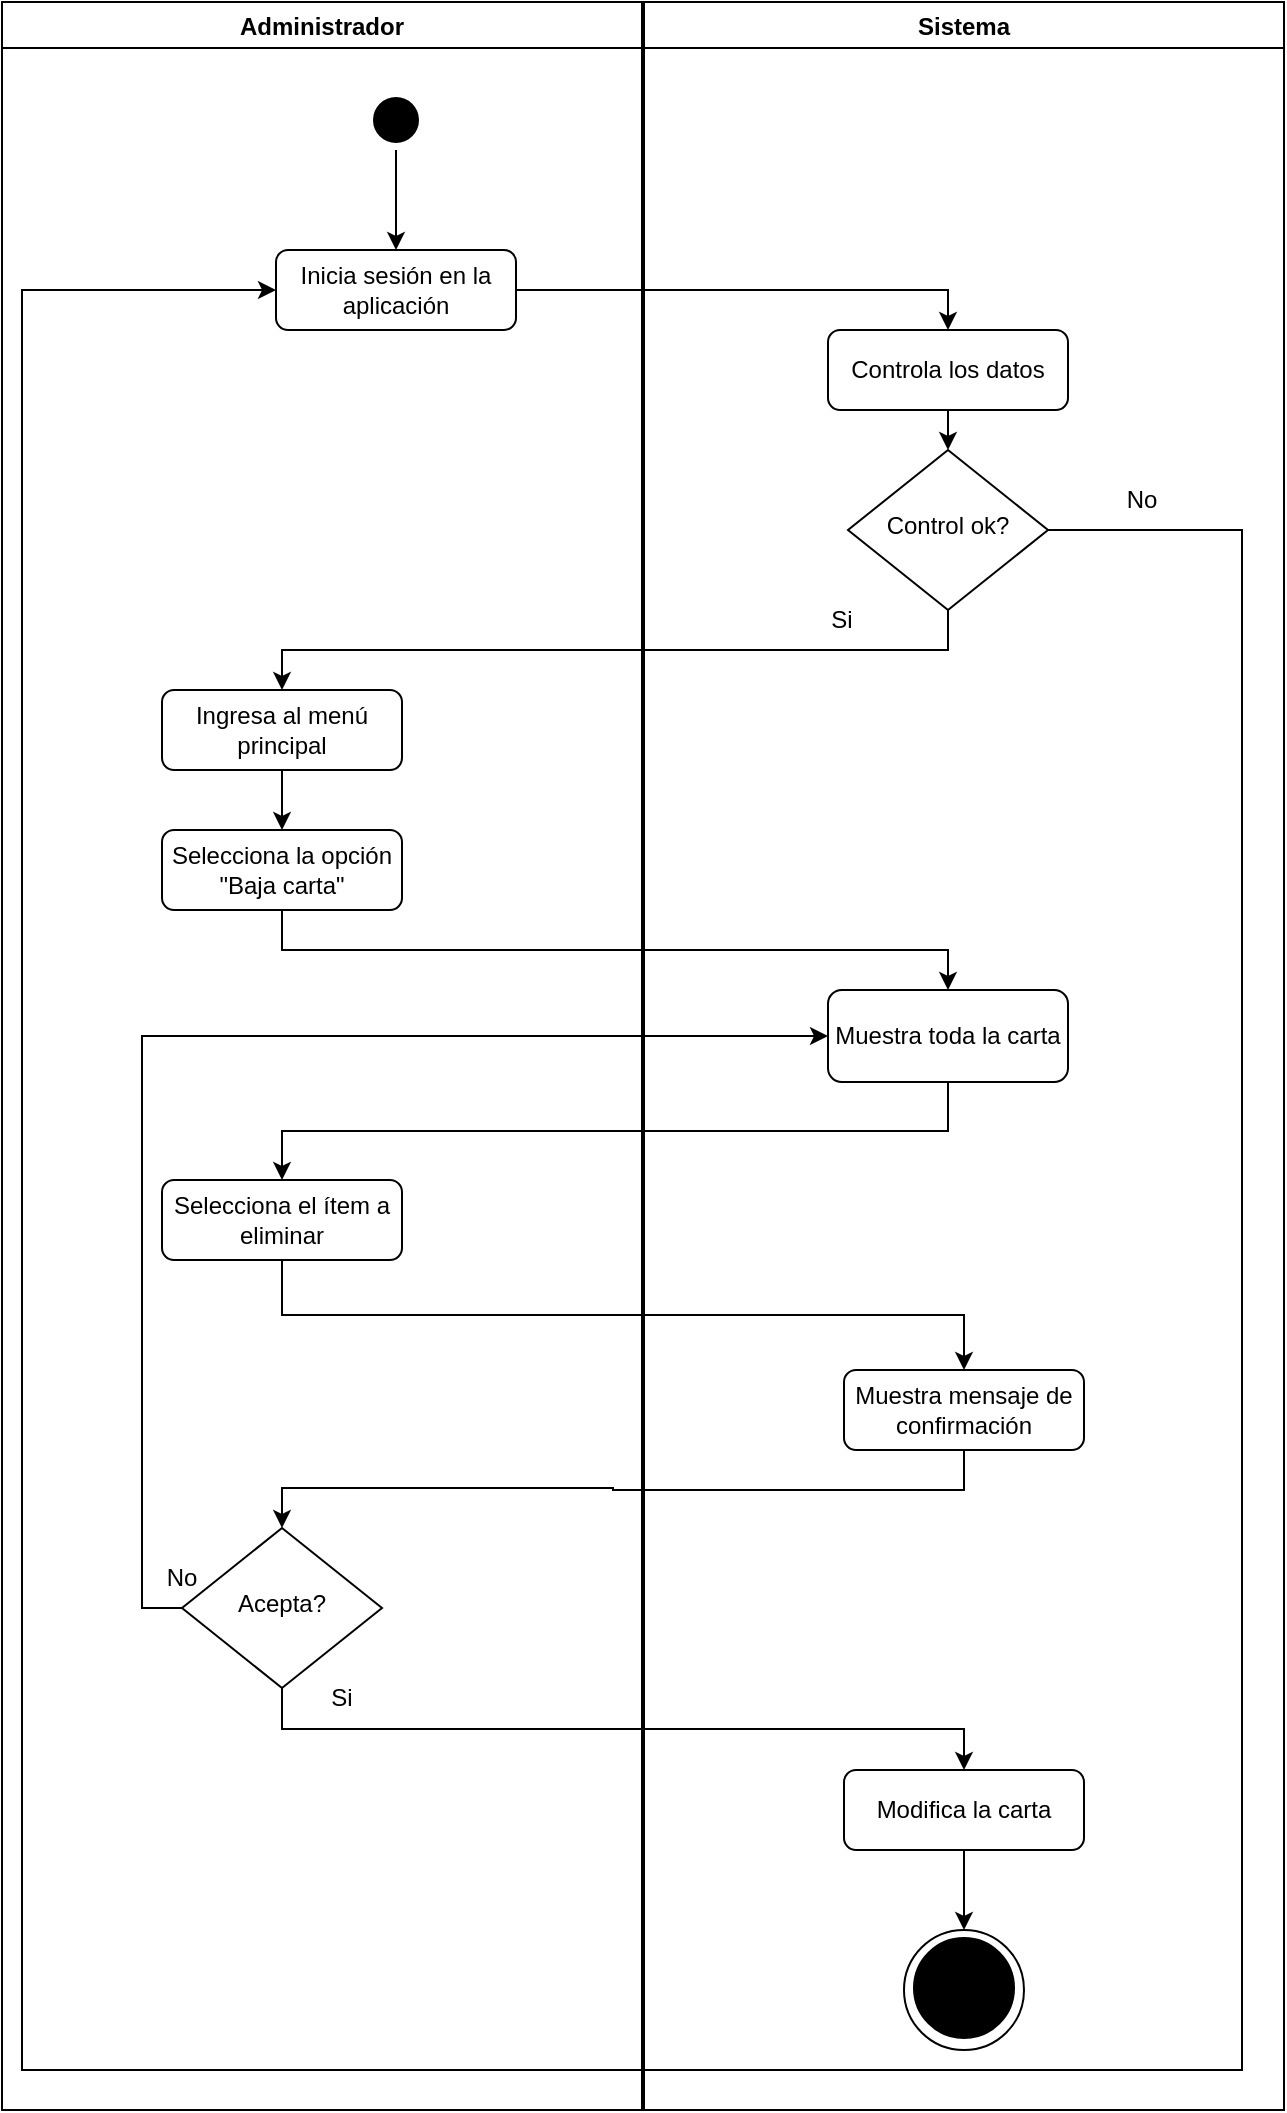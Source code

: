 <mxfile version="24.7.17">
  <diagram name="Página-1" id="aQwT2njNyb8c0mF089h3">
    <mxGraphModel dx="1035" dy="1785" grid="1" gridSize="10" guides="1" tooltips="1" connect="1" arrows="1" fold="1" page="1" pageScale="1" pageWidth="827" pageHeight="1169" math="0" shadow="0">
      <root>
        <mxCell id="0" />
        <mxCell id="1" parent="0" />
        <mxCell id="UhJz3QDpEwgQe15Lkxdn-58" style="edgeStyle=orthogonalEdgeStyle;rounded=0;orthogonalLoop=1;jettySize=auto;html=1;exitX=1;exitY=0.5;exitDx=0;exitDy=0;entryX=0.5;entryY=0;entryDx=0;entryDy=0;" edge="1" parent="1" source="UhJz3QDpEwgQe15Lkxdn-2" target="UhJz3QDpEwgQe15Lkxdn-57">
          <mxGeometry relative="1" as="geometry" />
        </mxCell>
        <mxCell id="UhJz3QDpEwgQe15Lkxdn-2" value="Inicia sesión en la aplicación" style="rounded=1;whiteSpace=wrap;html=1;fontSize=12;glass=0;strokeWidth=1;shadow=0;" vertex="1" parent="1">
          <mxGeometry x="137" y="80" width="120" height="40" as="geometry" />
        </mxCell>
        <mxCell id="UhJz3QDpEwgQe15Lkxdn-53" style="edgeStyle=orthogonalEdgeStyle;rounded=0;orthogonalLoop=1;jettySize=auto;html=1;exitX=0.5;exitY=1;exitDx=0;exitDy=0;entryX=0.5;entryY=0;entryDx=0;entryDy=0;" edge="1" parent="1" source="UhJz3QDpEwgQe15Lkxdn-54" target="UhJz3QDpEwgQe15Lkxdn-2">
          <mxGeometry relative="1" as="geometry" />
        </mxCell>
        <mxCell id="UhJz3QDpEwgQe15Lkxdn-55" value="Administrador" style="swimlane;" vertex="1" parent="1">
          <mxGeometry y="-44" width="320" height="1054" as="geometry" />
        </mxCell>
        <mxCell id="UhJz3QDpEwgQe15Lkxdn-54" value="" style="ellipse;html=1;shape=startState;fillColor=#000000;strokeColor=#000000;" vertex="1" parent="UhJz3QDpEwgQe15Lkxdn-55">
          <mxGeometry x="182" y="44" width="30" height="30" as="geometry" />
        </mxCell>
        <mxCell id="UhJz3QDpEwgQe15Lkxdn-12" value="Ingresa al menú principal" style="rounded=1;whiteSpace=wrap;html=1;fontSize=12;glass=0;strokeWidth=1;shadow=0;" vertex="1" parent="UhJz3QDpEwgQe15Lkxdn-55">
          <mxGeometry x="80" y="344" width="120" height="40" as="geometry" />
        </mxCell>
        <mxCell id="UhJz3QDpEwgQe15Lkxdn-14" value="Selecciona la opción &quot;Baja carta&quot;" style="rounded=1;whiteSpace=wrap;html=1;fontSize=12;glass=0;strokeWidth=1;shadow=0;" vertex="1" parent="UhJz3QDpEwgQe15Lkxdn-55">
          <mxGeometry x="80" y="414" width="120" height="40" as="geometry" />
        </mxCell>
        <mxCell id="UhJz3QDpEwgQe15Lkxdn-11" style="edgeStyle=orthogonalEdgeStyle;rounded=0;orthogonalLoop=1;jettySize=auto;html=1;exitX=0.5;exitY=1;exitDx=0;exitDy=0;entryX=0.5;entryY=0;entryDx=0;entryDy=0;" edge="1" parent="UhJz3QDpEwgQe15Lkxdn-55" source="UhJz3QDpEwgQe15Lkxdn-12" target="UhJz3QDpEwgQe15Lkxdn-14">
          <mxGeometry relative="1" as="geometry" />
        </mxCell>
        <mxCell id="UhJz3QDpEwgQe15Lkxdn-64" value="Selecciona el ítem a eliminar" style="rounded=1;whiteSpace=wrap;html=1;fontSize=12;glass=0;strokeWidth=1;shadow=0;" vertex="1" parent="UhJz3QDpEwgQe15Lkxdn-55">
          <mxGeometry x="80" y="589" width="120" height="40" as="geometry" />
        </mxCell>
        <mxCell id="UhJz3QDpEwgQe15Lkxdn-92" value="Acepta?" style="rhombus;whiteSpace=wrap;html=1;shadow=0;fontFamily=Helvetica;fontSize=12;align=center;strokeWidth=1;spacing=6;spacingTop=-4;" vertex="1" parent="UhJz3QDpEwgQe15Lkxdn-55">
          <mxGeometry x="90" y="763" width="100" height="80" as="geometry" />
        </mxCell>
        <mxCell id="UhJz3QDpEwgQe15Lkxdn-99" value="No" style="text;html=1;align=center;verticalAlign=middle;whiteSpace=wrap;rounded=0;" vertex="1" parent="UhJz3QDpEwgQe15Lkxdn-55">
          <mxGeometry x="60" y="773" width="60" height="30" as="geometry" />
        </mxCell>
        <mxCell id="UhJz3QDpEwgQe15Lkxdn-98" value="Si" style="text;html=1;align=center;verticalAlign=middle;whiteSpace=wrap;rounded=0;" vertex="1" parent="UhJz3QDpEwgQe15Lkxdn-55">
          <mxGeometry x="140" y="833" width="60" height="30" as="geometry" />
        </mxCell>
        <mxCell id="UhJz3QDpEwgQe15Lkxdn-56" value="Sistema" style="swimlane;" vertex="1" parent="1">
          <mxGeometry x="321" y="-44" width="320" height="1054" as="geometry" />
        </mxCell>
        <mxCell id="UhJz3QDpEwgQe15Lkxdn-61" style="edgeStyle=orthogonalEdgeStyle;rounded=0;orthogonalLoop=1;jettySize=auto;html=1;exitX=0.5;exitY=1;exitDx=0;exitDy=0;entryX=0.5;entryY=0;entryDx=0;entryDy=0;" edge="1" parent="UhJz3QDpEwgQe15Lkxdn-56" source="UhJz3QDpEwgQe15Lkxdn-57" target="UhJz3QDpEwgQe15Lkxdn-5">
          <mxGeometry relative="1" as="geometry" />
        </mxCell>
        <mxCell id="UhJz3QDpEwgQe15Lkxdn-57" value="Controla los datos" style="rounded=1;whiteSpace=wrap;html=1;fontSize=12;glass=0;strokeWidth=1;shadow=0;" vertex="1" parent="UhJz3QDpEwgQe15Lkxdn-56">
          <mxGeometry x="92" y="164" width="120" height="40" as="geometry" />
        </mxCell>
        <mxCell id="UhJz3QDpEwgQe15Lkxdn-5" value="Control ok?" style="rhombus;whiteSpace=wrap;html=1;shadow=0;fontFamily=Helvetica;fontSize=12;align=center;strokeWidth=1;spacing=6;spacingTop=-4;" vertex="1" parent="UhJz3QDpEwgQe15Lkxdn-56">
          <mxGeometry x="102" y="224" width="100" height="80" as="geometry" />
        </mxCell>
        <mxCell id="UhJz3QDpEwgQe15Lkxdn-60" value="No" style="text;html=1;align=center;verticalAlign=middle;whiteSpace=wrap;rounded=0;" vertex="1" parent="UhJz3QDpEwgQe15Lkxdn-56">
          <mxGeometry x="219" y="234" width="60" height="30" as="geometry" />
        </mxCell>
        <mxCell id="UhJz3QDpEwgQe15Lkxdn-63" value="Si" style="text;html=1;align=center;verticalAlign=middle;whiteSpace=wrap;rounded=0;" vertex="1" parent="UhJz3QDpEwgQe15Lkxdn-56">
          <mxGeometry x="69" y="294" width="60" height="30" as="geometry" />
        </mxCell>
        <mxCell id="UhJz3QDpEwgQe15Lkxdn-16" value="Muestra toda la carta" style="rounded=1;whiteSpace=wrap;html=1;fontSize=12;glass=0;strokeWidth=1;shadow=0;" vertex="1" parent="UhJz3QDpEwgQe15Lkxdn-56">
          <mxGeometry x="92" y="494" width="120" height="46" as="geometry" />
        </mxCell>
        <mxCell id="UhJz3QDpEwgQe15Lkxdn-77" value="Muestra mensaje de confirmación" style="rounded=1;whiteSpace=wrap;html=1;fontSize=12;glass=0;strokeWidth=1;shadow=0;" vertex="1" parent="UhJz3QDpEwgQe15Lkxdn-56">
          <mxGeometry x="100" y="684" width="120" height="40" as="geometry" />
        </mxCell>
        <mxCell id="UhJz3QDpEwgQe15Lkxdn-96" value="Modifica la carta" style="rounded=1;whiteSpace=wrap;html=1;fontSize=12;glass=0;strokeWidth=1;shadow=0;" vertex="1" parent="UhJz3QDpEwgQe15Lkxdn-56">
          <mxGeometry x="100" y="884" width="120" height="40" as="geometry" />
        </mxCell>
        <mxCell id="UhJz3QDpEwgQe15Lkxdn-51" value="" style="ellipse;whiteSpace=wrap;html=1;aspect=fixed;fillStyle=auto;" vertex="1" parent="UhJz3QDpEwgQe15Lkxdn-56">
          <mxGeometry x="130" y="964" width="60" height="60" as="geometry" />
        </mxCell>
        <mxCell id="UhJz3QDpEwgQe15Lkxdn-52" value="Fin" style="ellipse;whiteSpace=wrap;html=1;aspect=fixed;fillStyle=solid;fillColor=#000000;" vertex="1" parent="UhJz3QDpEwgQe15Lkxdn-56">
          <mxGeometry x="135" y="968" width="50" height="50" as="geometry" />
        </mxCell>
        <mxCell id="UhJz3QDpEwgQe15Lkxdn-100" style="edgeStyle=orthogonalEdgeStyle;rounded=0;orthogonalLoop=1;jettySize=auto;html=1;exitX=0.5;exitY=1;exitDx=0;exitDy=0;entryX=0.5;entryY=0;entryDx=0;entryDy=0;" edge="1" parent="UhJz3QDpEwgQe15Lkxdn-56" source="UhJz3QDpEwgQe15Lkxdn-96" target="UhJz3QDpEwgQe15Lkxdn-51">
          <mxGeometry relative="1" as="geometry" />
        </mxCell>
        <mxCell id="UhJz3QDpEwgQe15Lkxdn-59" style="edgeStyle=orthogonalEdgeStyle;rounded=0;orthogonalLoop=1;jettySize=auto;html=1;exitX=1;exitY=0.5;exitDx=0;exitDy=0;entryX=0;entryY=0.5;entryDx=0;entryDy=0;" edge="1" parent="1" source="UhJz3QDpEwgQe15Lkxdn-5" target="UhJz3QDpEwgQe15Lkxdn-2">
          <mxGeometry relative="1" as="geometry">
            <mxPoint x="610" y="350" as="targetPoint" />
            <Array as="points">
              <mxPoint x="620" y="220" />
              <mxPoint x="620" y="990" />
              <mxPoint x="10" y="990" />
              <mxPoint x="10" y="100" />
            </Array>
          </mxGeometry>
        </mxCell>
        <mxCell id="UhJz3QDpEwgQe15Lkxdn-62" style="edgeStyle=orthogonalEdgeStyle;rounded=0;orthogonalLoop=1;jettySize=auto;html=1;exitX=0.5;exitY=1;exitDx=0;exitDy=0;entryX=0.5;entryY=0;entryDx=0;entryDy=0;" edge="1" parent="1" source="UhJz3QDpEwgQe15Lkxdn-5" target="UhJz3QDpEwgQe15Lkxdn-12">
          <mxGeometry relative="1" as="geometry" />
        </mxCell>
        <mxCell id="UhJz3QDpEwgQe15Lkxdn-13" style="edgeStyle=orthogonalEdgeStyle;rounded=0;orthogonalLoop=1;jettySize=auto;html=1;exitX=0.5;exitY=1;exitDx=0;exitDy=0;entryX=0.5;entryY=0;entryDx=0;entryDy=0;" edge="1" parent="1" source="UhJz3QDpEwgQe15Lkxdn-14" target="UhJz3QDpEwgQe15Lkxdn-16">
          <mxGeometry relative="1" as="geometry" />
        </mxCell>
        <mxCell id="UhJz3QDpEwgQe15Lkxdn-65" style="edgeStyle=orthogonalEdgeStyle;rounded=0;orthogonalLoop=1;jettySize=auto;html=1;exitX=0.5;exitY=1;exitDx=0;exitDy=0;entryX=0.5;entryY=0;entryDx=0;entryDy=0;" edge="1" parent="1" source="UhJz3QDpEwgQe15Lkxdn-16" target="UhJz3QDpEwgQe15Lkxdn-64">
          <mxGeometry relative="1" as="geometry" />
        </mxCell>
        <mxCell id="UhJz3QDpEwgQe15Lkxdn-68" style="edgeStyle=orthogonalEdgeStyle;rounded=0;orthogonalLoop=1;jettySize=auto;html=1;exitX=0.5;exitY=1;exitDx=0;exitDy=0;entryX=0.5;entryY=0;entryDx=0;entryDy=0;" edge="1" parent="1" source="UhJz3QDpEwgQe15Lkxdn-64" target="UhJz3QDpEwgQe15Lkxdn-77">
          <mxGeometry relative="1" as="geometry">
            <mxPoint x="470" y="640" as="targetPoint" />
          </mxGeometry>
        </mxCell>
        <mxCell id="UhJz3QDpEwgQe15Lkxdn-97" style="edgeStyle=orthogonalEdgeStyle;rounded=0;orthogonalLoop=1;jettySize=auto;html=1;exitX=0.5;exitY=1;exitDx=0;exitDy=0;entryX=0.5;entryY=0;entryDx=0;entryDy=0;" edge="1" parent="1" source="UhJz3QDpEwgQe15Lkxdn-92" target="UhJz3QDpEwgQe15Lkxdn-96">
          <mxGeometry relative="1" as="geometry" />
        </mxCell>
        <mxCell id="UhJz3QDpEwgQe15Lkxdn-101" style="edgeStyle=orthogonalEdgeStyle;rounded=0;orthogonalLoop=1;jettySize=auto;html=1;exitX=0.5;exitY=1;exitDx=0;exitDy=0;entryX=0.5;entryY=0;entryDx=0;entryDy=0;" edge="1" parent="1" source="UhJz3QDpEwgQe15Lkxdn-77" target="UhJz3QDpEwgQe15Lkxdn-92">
          <mxGeometry relative="1" as="geometry" />
        </mxCell>
        <mxCell id="UhJz3QDpEwgQe15Lkxdn-103" style="edgeStyle=orthogonalEdgeStyle;rounded=0;orthogonalLoop=1;jettySize=auto;html=1;exitX=0;exitY=0.5;exitDx=0;exitDy=0;entryX=0;entryY=0.5;entryDx=0;entryDy=0;" edge="1" parent="1" source="UhJz3QDpEwgQe15Lkxdn-92" target="UhJz3QDpEwgQe15Lkxdn-16">
          <mxGeometry relative="1" as="geometry" />
        </mxCell>
      </root>
    </mxGraphModel>
  </diagram>
</mxfile>
